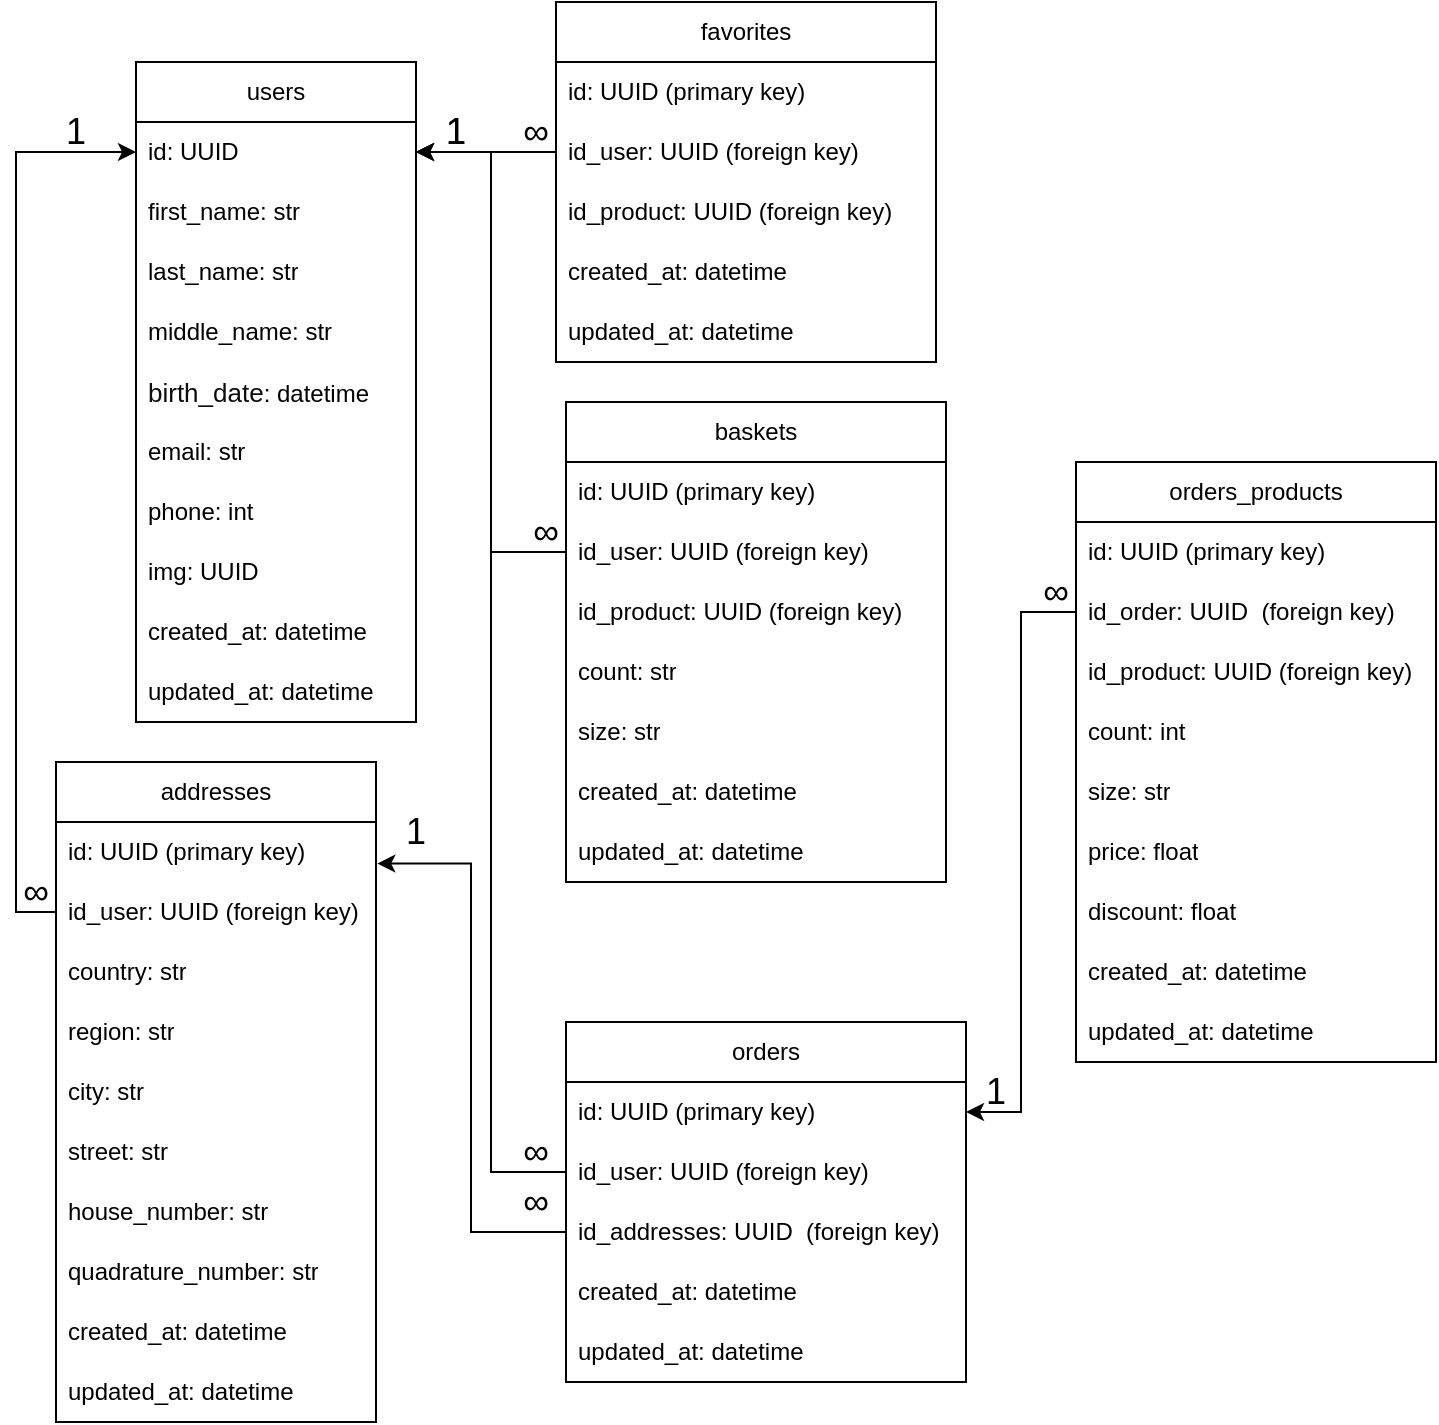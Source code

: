 <mxfile version="28.2.5">
  <diagram name="Страница — 1" id="_ijX1Y52g_BesRfUZ9vy">
    <mxGraphModel dx="426" dy="455" grid="1" gridSize="10" guides="1" tooltips="1" connect="1" arrows="1" fold="1" page="1" pageScale="1" pageWidth="827" pageHeight="1169" math="0" shadow="0">
      <root>
        <mxCell id="0" />
        <mxCell id="1" parent="0" />
        <mxCell id="XMz7dB00b7zc_NJ-H7u2-2" value="users" style="swimlane;fontStyle=0;childLayout=stackLayout;horizontal=1;startSize=30;horizontalStack=0;resizeParent=1;resizeParentMax=0;resizeLast=0;collapsible=1;marginBottom=0;whiteSpace=wrap;html=1;" vertex="1" parent="1">
          <mxGeometry x="440" y="330" width="140" height="330" as="geometry" />
        </mxCell>
        <mxCell id="XMz7dB00b7zc_NJ-H7u2-3" value="id: UUID" style="text;strokeColor=none;fillColor=none;align=left;verticalAlign=middle;spacingLeft=4;spacingRight=4;overflow=hidden;points=[[0,0.5],[1,0.5]];portConstraint=eastwest;rotatable=0;whiteSpace=wrap;html=1;" vertex="1" parent="XMz7dB00b7zc_NJ-H7u2-2">
          <mxGeometry y="30" width="140" height="30" as="geometry" />
        </mxCell>
        <mxCell id="XMz7dB00b7zc_NJ-H7u2-4" value="first_name: str" style="text;strokeColor=none;fillColor=none;align=left;verticalAlign=middle;spacingLeft=4;spacingRight=4;overflow=hidden;points=[[0,0.5],[1,0.5]];portConstraint=eastwest;rotatable=0;whiteSpace=wrap;html=1;" vertex="1" parent="XMz7dB00b7zc_NJ-H7u2-2">
          <mxGeometry y="60" width="140" height="30" as="geometry" />
        </mxCell>
        <mxCell id="XMz7dB00b7zc_NJ-H7u2-8" value="last_name: str" style="text;strokeColor=none;fillColor=none;align=left;verticalAlign=middle;spacingLeft=4;spacingRight=4;overflow=hidden;points=[[0,0.5],[1,0.5]];portConstraint=eastwest;rotatable=0;whiteSpace=wrap;html=1;" vertex="1" parent="XMz7dB00b7zc_NJ-H7u2-2">
          <mxGeometry y="90" width="140" height="30" as="geometry" />
        </mxCell>
        <mxCell id="XMz7dB00b7zc_NJ-H7u2-5" value="middle_name: str" style="text;strokeColor=none;fillColor=none;align=left;verticalAlign=middle;spacingLeft=4;spacingRight=4;overflow=hidden;points=[[0,0.5],[1,0.5]];portConstraint=eastwest;rotatable=0;whiteSpace=wrap;html=1;" vertex="1" parent="XMz7dB00b7zc_NJ-H7u2-2">
          <mxGeometry y="120" width="140" height="30" as="geometry" />
        </mxCell>
        <mxCell id="XMz7dB00b7zc_NJ-H7u2-7" value="&lt;span style=&quot;background-color: transparent; font-family: inherit; font-style: inherit; font-variant-ligatures: inherit; font-variant-caps: inherit; font-weight: inherit; white-space: inherit; color: rgb(12, 13, 14); font-size: 13px;&quot;&gt;birth_date&lt;/span&gt;: datetime" style="text;strokeColor=none;fillColor=none;align=left;verticalAlign=middle;spacingLeft=4;spacingRight=4;overflow=hidden;points=[[0,0.5],[1,0.5]];portConstraint=eastwest;rotatable=0;whiteSpace=wrap;html=1;" vertex="1" parent="XMz7dB00b7zc_NJ-H7u2-2">
          <mxGeometry y="150" width="140" height="30" as="geometry" />
        </mxCell>
        <mxCell id="XMz7dB00b7zc_NJ-H7u2-10" value="email: str" style="text;strokeColor=none;fillColor=none;align=left;verticalAlign=middle;spacingLeft=4;spacingRight=4;overflow=hidden;points=[[0,0.5],[1,0.5]];portConstraint=eastwest;rotatable=0;whiteSpace=wrap;html=1;" vertex="1" parent="XMz7dB00b7zc_NJ-H7u2-2">
          <mxGeometry y="180" width="140" height="30" as="geometry" />
        </mxCell>
        <mxCell id="XMz7dB00b7zc_NJ-H7u2-9" value="phone: int" style="text;strokeColor=none;fillColor=none;align=left;verticalAlign=middle;spacingLeft=4;spacingRight=4;overflow=hidden;points=[[0,0.5],[1,0.5]];portConstraint=eastwest;rotatable=0;whiteSpace=wrap;html=1;" vertex="1" parent="XMz7dB00b7zc_NJ-H7u2-2">
          <mxGeometry y="210" width="140" height="30" as="geometry" />
        </mxCell>
        <mxCell id="XMz7dB00b7zc_NJ-H7u2-79" value="img: UUID" style="text;strokeColor=none;fillColor=none;align=left;verticalAlign=middle;spacingLeft=4;spacingRight=4;overflow=hidden;points=[[0,0.5],[1,0.5]];portConstraint=eastwest;rotatable=0;whiteSpace=wrap;html=1;" vertex="1" parent="XMz7dB00b7zc_NJ-H7u2-2">
          <mxGeometry y="240" width="140" height="30" as="geometry" />
        </mxCell>
        <mxCell id="XMz7dB00b7zc_NJ-H7u2-11" value="created_at: datetime" style="text;strokeColor=none;fillColor=none;align=left;verticalAlign=middle;spacingLeft=4;spacingRight=4;overflow=hidden;points=[[0,0.5],[1,0.5]];portConstraint=eastwest;rotatable=0;whiteSpace=wrap;html=1;" vertex="1" parent="XMz7dB00b7zc_NJ-H7u2-2">
          <mxGeometry y="270" width="140" height="30" as="geometry" />
        </mxCell>
        <mxCell id="XMz7dB00b7zc_NJ-H7u2-12" value="updated_at: datetime" style="text;strokeColor=none;fillColor=none;align=left;verticalAlign=middle;spacingLeft=4;spacingRight=4;overflow=hidden;points=[[0,0.5],[1,0.5]];portConstraint=eastwest;rotatable=0;whiteSpace=wrap;html=1;" vertex="1" parent="XMz7dB00b7zc_NJ-H7u2-2">
          <mxGeometry y="300" width="140" height="30" as="geometry" />
        </mxCell>
        <mxCell id="XMz7dB00b7zc_NJ-H7u2-13" value="addresses" style="swimlane;fontStyle=0;childLayout=stackLayout;horizontal=1;startSize=30;horizontalStack=0;resizeParent=1;resizeParentMax=0;resizeLast=0;collapsible=1;marginBottom=0;whiteSpace=wrap;html=1;" vertex="1" parent="1">
          <mxGeometry x="400" y="680" width="160" height="330" as="geometry" />
        </mxCell>
        <mxCell id="XMz7dB00b7zc_NJ-H7u2-14" value="id: UUID&amp;nbsp;(primary key)" style="text;strokeColor=none;fillColor=none;align=left;verticalAlign=middle;spacingLeft=4;spacingRight=4;overflow=hidden;points=[[0,0.5],[1,0.5]];portConstraint=eastwest;rotatable=0;whiteSpace=wrap;html=1;" vertex="1" parent="XMz7dB00b7zc_NJ-H7u2-13">
          <mxGeometry y="30" width="160" height="30" as="geometry" />
        </mxCell>
        <mxCell id="XMz7dB00b7zc_NJ-H7u2-15" value="id_user: UUID (foreign key)" style="text;strokeColor=none;fillColor=none;align=left;verticalAlign=middle;spacingLeft=4;spacingRight=4;overflow=hidden;points=[[0,0.5],[1,0.5]];portConstraint=eastwest;rotatable=0;whiteSpace=wrap;html=1;" vertex="1" parent="XMz7dB00b7zc_NJ-H7u2-13">
          <mxGeometry y="60" width="160" height="30" as="geometry" />
        </mxCell>
        <mxCell id="XMz7dB00b7zc_NJ-H7u2-16" value="&lt;span style=&quot;white-space-collapse: preserve;&quot; data-src-align=&quot;0:6&quot; class=&quot;aNeGP0gI0B9AV8JaHPyH&quot;&gt;country&lt;/span&gt;: str" style="text;strokeColor=none;fillColor=none;align=left;verticalAlign=middle;spacingLeft=4;spacingRight=4;overflow=hidden;points=[[0,0.5],[1,0.5]];portConstraint=eastwest;rotatable=0;whiteSpace=wrap;html=1;" vertex="1" parent="XMz7dB00b7zc_NJ-H7u2-13">
          <mxGeometry y="90" width="160" height="30" as="geometry" />
        </mxCell>
        <mxCell id="XMz7dB00b7zc_NJ-H7u2-17" value="&lt;span style=&quot;white-space-collapse: preserve;&quot; data-src-align=&quot;0:6&quot; class=&quot;aNeGP0gI0B9AV8JaHPyH&quot;&gt;region&lt;/span&gt;: str" style="text;strokeColor=none;fillColor=none;align=left;verticalAlign=middle;spacingLeft=4;spacingRight=4;overflow=hidden;points=[[0,0.5],[1,0.5]];portConstraint=eastwest;rotatable=0;whiteSpace=wrap;html=1;" vertex="1" parent="XMz7dB00b7zc_NJ-H7u2-13">
          <mxGeometry y="120" width="160" height="30" as="geometry" />
        </mxCell>
        <mxCell id="XMz7dB00b7zc_NJ-H7u2-18" value="&lt;span style=&quot;white-space-collapse: preserve;&quot; data-src-align=&quot;0:5&quot; class=&quot;aNeGP0gI0B9AV8JaHPyH&quot;&gt;city: str&lt;/span&gt;" style="text;strokeColor=none;fillColor=none;align=left;verticalAlign=middle;spacingLeft=4;spacingRight=4;overflow=hidden;points=[[0,0.5],[1,0.5]];portConstraint=eastwest;rotatable=0;whiteSpace=wrap;html=1;" vertex="1" parent="XMz7dB00b7zc_NJ-H7u2-13">
          <mxGeometry y="150" width="160" height="30" as="geometry" />
        </mxCell>
        <mxCell id="XMz7dB00b7zc_NJ-H7u2-19" value="&lt;span style=&quot;white-space-collapse: preserve;&quot; data-src-align=&quot;0:5&quot; class=&quot;aNeGP0gI0B9AV8JaHPyH&quot;&gt;street&lt;/span&gt;: str" style="text;strokeColor=none;fillColor=none;align=left;verticalAlign=middle;spacingLeft=4;spacingRight=4;overflow=hidden;points=[[0,0.5],[1,0.5]];portConstraint=eastwest;rotatable=0;whiteSpace=wrap;html=1;" vertex="1" parent="XMz7dB00b7zc_NJ-H7u2-13">
          <mxGeometry y="180" width="160" height="30" as="geometry" />
        </mxCell>
        <mxCell id="XMz7dB00b7zc_NJ-H7u2-20" value="&lt;span style=&quot;white-space-collapse: preserve;&quot; data-src-align=&quot;0:5&quot; class=&quot;aNeGP0gI0B9AV8JaHPyH&quot;&gt;house_number&lt;/span&gt;: str" style="text;strokeColor=none;fillColor=none;align=left;verticalAlign=middle;spacingLeft=4;spacingRight=4;overflow=hidden;points=[[0,0.5],[1,0.5]];portConstraint=eastwest;rotatable=0;whiteSpace=wrap;html=1;" vertex="1" parent="XMz7dB00b7zc_NJ-H7u2-13">
          <mxGeometry y="210" width="160" height="30" as="geometry" />
        </mxCell>
        <mxCell id="XMz7dB00b7zc_NJ-H7u2-21" value="&lt;span style=&quot;white-space-collapse: preserve;&quot;&gt;quadrature_&lt;/span&gt;&lt;span style=&quot;white-space-collapse: preserve;&quot; data-src-align=&quot;0:14&quot; class=&quot;aNeGP0gI0B9AV8JaHPyH&quot;&gt;number&lt;/span&gt;: str" style="text;strokeColor=none;fillColor=none;align=left;verticalAlign=middle;spacingLeft=4;spacingRight=4;overflow=hidden;points=[[0,0.5],[1,0.5]];portConstraint=eastwest;rotatable=0;whiteSpace=wrap;html=1;" vertex="1" parent="XMz7dB00b7zc_NJ-H7u2-13">
          <mxGeometry y="240" width="160" height="30" as="geometry" />
        </mxCell>
        <mxCell id="XMz7dB00b7zc_NJ-H7u2-22" value="created_at: datetime" style="text;strokeColor=none;fillColor=none;align=left;verticalAlign=middle;spacingLeft=4;spacingRight=4;overflow=hidden;points=[[0,0.5],[1,0.5]];portConstraint=eastwest;rotatable=0;whiteSpace=wrap;html=1;" vertex="1" parent="XMz7dB00b7zc_NJ-H7u2-13">
          <mxGeometry y="270" width="160" height="30" as="geometry" />
        </mxCell>
        <mxCell id="XMz7dB00b7zc_NJ-H7u2-23" value="updated_at: datetime" style="text;strokeColor=none;fillColor=none;align=left;verticalAlign=middle;spacingLeft=4;spacingRight=4;overflow=hidden;points=[[0,0.5],[1,0.5]];portConstraint=eastwest;rotatable=0;whiteSpace=wrap;html=1;" vertex="1" parent="XMz7dB00b7zc_NJ-H7u2-13">
          <mxGeometry y="300" width="160" height="30" as="geometry" />
        </mxCell>
        <mxCell id="XMz7dB00b7zc_NJ-H7u2-24" value="&lt;span style=&quot;white-space-collapse: preserve;&quot; data-src-align=&quot;0:7&quot; class=&quot;aNeGP0gI0B9AV8JaHPyH&quot;&gt;baskets&lt;/span&gt;" style="swimlane;fontStyle=0;childLayout=stackLayout;horizontal=1;startSize=30;horizontalStack=0;resizeParent=1;resizeParentMax=0;resizeLast=0;collapsible=1;marginBottom=0;whiteSpace=wrap;html=1;" vertex="1" parent="1">
          <mxGeometry x="655" y="500" width="190" height="240" as="geometry" />
        </mxCell>
        <mxCell id="XMz7dB00b7zc_NJ-H7u2-25" value="id: UUID&amp;nbsp;(primary key)" style="text;strokeColor=none;fillColor=none;align=left;verticalAlign=middle;spacingLeft=4;spacingRight=4;overflow=hidden;points=[[0,0.5],[1,0.5]];portConstraint=eastwest;rotatable=0;whiteSpace=wrap;html=1;" vertex="1" parent="XMz7dB00b7zc_NJ-H7u2-24">
          <mxGeometry y="30" width="190" height="30" as="geometry" />
        </mxCell>
        <mxCell id="XMz7dB00b7zc_NJ-H7u2-26" value="id_user: UUID (foreign key)" style="text;strokeColor=none;fillColor=none;align=left;verticalAlign=middle;spacingLeft=4;spacingRight=4;overflow=hidden;points=[[0,0.5],[1,0.5]];portConstraint=eastwest;rotatable=0;whiteSpace=wrap;html=1;" vertex="1" parent="XMz7dB00b7zc_NJ-H7u2-24">
          <mxGeometry y="60" width="190" height="30" as="geometry" />
        </mxCell>
        <mxCell id="XMz7dB00b7zc_NJ-H7u2-27" value="id_product: UUID&amp;nbsp;(foreign key)" style="text;strokeColor=none;fillColor=none;align=left;verticalAlign=middle;spacingLeft=4;spacingRight=4;overflow=hidden;points=[[0,0.5],[1,0.5]];portConstraint=eastwest;rotatable=0;whiteSpace=wrap;html=1;" vertex="1" parent="XMz7dB00b7zc_NJ-H7u2-24">
          <mxGeometry y="90" width="190" height="30" as="geometry" />
        </mxCell>
        <mxCell id="XMz7dB00b7zc_NJ-H7u2-28" value="&lt;span style=&quot;white-space-collapse: preserve;&quot;&gt;count&lt;/span&gt;: str" style="text;strokeColor=none;fillColor=none;align=left;verticalAlign=middle;spacingLeft=4;spacingRight=4;overflow=hidden;points=[[0,0.5],[1,0.5]];portConstraint=eastwest;rotatable=0;whiteSpace=wrap;html=1;" vertex="1" parent="XMz7dB00b7zc_NJ-H7u2-24">
          <mxGeometry y="120" width="190" height="30" as="geometry" />
        </mxCell>
        <mxCell id="XMz7dB00b7zc_NJ-H7u2-52" value="&lt;span style=&quot;white-space-collapse: preserve;&quot;&gt;size&lt;/span&gt;: str" style="text;strokeColor=none;fillColor=none;align=left;verticalAlign=middle;spacingLeft=4;spacingRight=4;overflow=hidden;points=[[0,0.5],[1,0.5]];portConstraint=eastwest;rotatable=0;whiteSpace=wrap;html=1;" vertex="1" parent="XMz7dB00b7zc_NJ-H7u2-24">
          <mxGeometry y="150" width="190" height="30" as="geometry" />
        </mxCell>
        <mxCell id="XMz7dB00b7zc_NJ-H7u2-29" value="created_at: datetime" style="text;strokeColor=none;fillColor=none;align=left;verticalAlign=middle;spacingLeft=4;spacingRight=4;overflow=hidden;points=[[0,0.5],[1,0.5]];portConstraint=eastwest;rotatable=0;whiteSpace=wrap;html=1;" vertex="1" parent="XMz7dB00b7zc_NJ-H7u2-24">
          <mxGeometry y="180" width="190" height="30" as="geometry" />
        </mxCell>
        <mxCell id="XMz7dB00b7zc_NJ-H7u2-30" value="updated_at: datetime" style="text;strokeColor=none;fillColor=none;align=left;verticalAlign=middle;spacingLeft=4;spacingRight=4;overflow=hidden;points=[[0,0.5],[1,0.5]];portConstraint=eastwest;rotatable=0;whiteSpace=wrap;html=1;" vertex="1" parent="XMz7dB00b7zc_NJ-H7u2-24">
          <mxGeometry y="210" width="190" height="30" as="geometry" />
        </mxCell>
        <mxCell id="XMz7dB00b7zc_NJ-H7u2-31" value="&lt;span style=&quot;white-space-collapse: preserve;&quot; data-src-align=&quot;0:5&quot; class=&quot;aNeGP0gI0B9AV8JaHPyH&quot;&gt;orders&lt;/span&gt;" style="swimlane;fontStyle=0;childLayout=stackLayout;horizontal=1;startSize=30;horizontalStack=0;resizeParent=1;resizeParentMax=0;resizeLast=0;collapsible=1;marginBottom=0;whiteSpace=wrap;html=1;" vertex="1" parent="1">
          <mxGeometry x="655" y="810" width="200" height="180" as="geometry" />
        </mxCell>
        <mxCell id="XMz7dB00b7zc_NJ-H7u2-32" value="id: UUID&amp;nbsp;(primary key)" style="text;strokeColor=none;fillColor=none;align=left;verticalAlign=middle;spacingLeft=4;spacingRight=4;overflow=hidden;points=[[0,0.5],[1,0.5]];portConstraint=eastwest;rotatable=0;whiteSpace=wrap;html=1;" vertex="1" parent="XMz7dB00b7zc_NJ-H7u2-31">
          <mxGeometry y="30" width="200" height="30" as="geometry" />
        </mxCell>
        <mxCell id="XMz7dB00b7zc_NJ-H7u2-33" value="id_user: UUID (foreign key)" style="text;strokeColor=none;fillColor=none;align=left;verticalAlign=middle;spacingLeft=4;spacingRight=4;overflow=hidden;points=[[0,0.5],[1,0.5]];portConstraint=eastwest;rotatable=0;whiteSpace=wrap;html=1;" vertex="1" parent="XMz7dB00b7zc_NJ-H7u2-31">
          <mxGeometry y="60" width="200" height="30" as="geometry" />
        </mxCell>
        <mxCell id="XMz7dB00b7zc_NJ-H7u2-34" value="id_addresses: UUID&amp;nbsp;&amp;nbsp;(foreign key)" style="text;strokeColor=none;fillColor=none;align=left;verticalAlign=middle;spacingLeft=4;spacingRight=4;overflow=hidden;points=[[0,0.5],[1,0.5]];portConstraint=eastwest;rotatable=0;whiteSpace=wrap;html=1;" vertex="1" parent="XMz7dB00b7zc_NJ-H7u2-31">
          <mxGeometry y="90" width="200" height="30" as="geometry" />
        </mxCell>
        <mxCell id="XMz7dB00b7zc_NJ-H7u2-35" value="created_at: datetime" style="text;strokeColor=none;fillColor=none;align=left;verticalAlign=middle;spacingLeft=4;spacingRight=4;overflow=hidden;points=[[0,0.5],[1,0.5]];portConstraint=eastwest;rotatable=0;whiteSpace=wrap;html=1;" vertex="1" parent="XMz7dB00b7zc_NJ-H7u2-31">
          <mxGeometry y="120" width="200" height="30" as="geometry" />
        </mxCell>
        <mxCell id="XMz7dB00b7zc_NJ-H7u2-36" value="updated_at: datetime" style="text;strokeColor=none;fillColor=none;align=left;verticalAlign=middle;spacingLeft=4;spacingRight=4;overflow=hidden;points=[[0,0.5],[1,0.5]];portConstraint=eastwest;rotatable=0;whiteSpace=wrap;html=1;" vertex="1" parent="XMz7dB00b7zc_NJ-H7u2-31">
          <mxGeometry y="150" width="200" height="30" as="geometry" />
        </mxCell>
        <mxCell id="XMz7dB00b7zc_NJ-H7u2-37" value="&lt;span style=&quot;white-space-collapse: preserve;&quot;&gt;orders_products&lt;/span&gt;" style="swimlane;fontStyle=0;childLayout=stackLayout;horizontal=1;startSize=30;horizontalStack=0;resizeParent=1;resizeParentMax=0;resizeLast=0;collapsible=1;marginBottom=0;whiteSpace=wrap;html=1;" vertex="1" parent="1">
          <mxGeometry x="910" y="530" width="180" height="300" as="geometry" />
        </mxCell>
        <mxCell id="XMz7dB00b7zc_NJ-H7u2-38" value="id: UUID&amp;nbsp;(primary key)" style="text;strokeColor=none;fillColor=none;align=left;verticalAlign=middle;spacingLeft=4;spacingRight=4;overflow=hidden;points=[[0,0.5],[1,0.5]];portConstraint=eastwest;rotatable=0;whiteSpace=wrap;html=1;" vertex="1" parent="XMz7dB00b7zc_NJ-H7u2-37">
          <mxGeometry y="30" width="180" height="30" as="geometry" />
        </mxCell>
        <mxCell id="XMz7dB00b7zc_NJ-H7u2-39" value="id_order: UUID&amp;nbsp;&amp;nbsp;(foreign key)" style="text;strokeColor=none;fillColor=none;align=left;verticalAlign=middle;spacingLeft=4;spacingRight=4;overflow=hidden;points=[[0,0.5],[1,0.5]];portConstraint=eastwest;rotatable=0;whiteSpace=wrap;html=1;" vertex="1" parent="XMz7dB00b7zc_NJ-H7u2-37">
          <mxGeometry y="60" width="180" height="30" as="geometry" />
        </mxCell>
        <mxCell id="XMz7dB00b7zc_NJ-H7u2-40" value="id_product: UUID&amp;nbsp;(foreign key)" style="text;strokeColor=none;fillColor=none;align=left;verticalAlign=middle;spacingLeft=4;spacingRight=4;overflow=hidden;points=[[0,0.5],[1,0.5]];portConstraint=eastwest;rotatable=0;whiteSpace=wrap;html=1;" vertex="1" parent="XMz7dB00b7zc_NJ-H7u2-37">
          <mxGeometry y="90" width="180" height="30" as="geometry" />
        </mxCell>
        <mxCell id="XMz7dB00b7zc_NJ-H7u2-41" value="&lt;span style=&quot;white-space-collapse: preserve;&quot; data-src-align=&quot;0:6&quot; class=&quot;aNeGP0gI0B9AV8JaHPyH&quot;&gt;count&lt;/span&gt;: int" style="text;strokeColor=none;fillColor=none;align=left;verticalAlign=middle;spacingLeft=4;spacingRight=4;overflow=hidden;points=[[0,0.5],[1,0.5]];portConstraint=eastwest;rotatable=0;whiteSpace=wrap;html=1;" vertex="1" parent="XMz7dB00b7zc_NJ-H7u2-37">
          <mxGeometry y="120" width="180" height="30" as="geometry" />
        </mxCell>
        <mxCell id="XMz7dB00b7zc_NJ-H7u2-53" value="&lt;span style=&quot;white-space-collapse: preserve;&quot;&gt;size&lt;/span&gt;: str" style="text;strokeColor=none;fillColor=none;align=left;verticalAlign=middle;spacingLeft=4;spacingRight=4;overflow=hidden;points=[[0,0.5],[1,0.5]];portConstraint=eastwest;rotatable=0;whiteSpace=wrap;html=1;" vertex="1" parent="XMz7dB00b7zc_NJ-H7u2-37">
          <mxGeometry y="150" width="180" height="30" as="geometry" />
        </mxCell>
        <mxCell id="XMz7dB00b7zc_NJ-H7u2-42" value="&lt;span style=&quot;white-space-collapse: preserve;&quot;&gt;price: float&lt;/span&gt;" style="text;strokeColor=none;fillColor=none;align=left;verticalAlign=middle;spacingLeft=4;spacingRight=4;overflow=hidden;points=[[0,0.5],[1,0.5]];portConstraint=eastwest;rotatable=0;whiteSpace=wrap;html=1;" vertex="1" parent="XMz7dB00b7zc_NJ-H7u2-37">
          <mxGeometry y="180" width="180" height="30" as="geometry" />
        </mxCell>
        <mxCell id="XMz7dB00b7zc_NJ-H7u2-43" value="&lt;span style=&quot;white-space-collapse: preserve;&quot; data-src-align=&quot;0:6&quot; class=&quot;aNeGP0gI0B9AV8JaHPyH&quot;&gt;discount: float&lt;/span&gt;" style="text;strokeColor=none;fillColor=none;align=left;verticalAlign=middle;spacingLeft=4;spacingRight=4;overflow=hidden;points=[[0,0.5],[1,0.5]];portConstraint=eastwest;rotatable=0;whiteSpace=wrap;html=1;" vertex="1" parent="XMz7dB00b7zc_NJ-H7u2-37">
          <mxGeometry y="210" width="180" height="30" as="geometry" />
        </mxCell>
        <mxCell id="XMz7dB00b7zc_NJ-H7u2-44" value="created_at: datetime" style="text;strokeColor=none;fillColor=none;align=left;verticalAlign=middle;spacingLeft=4;spacingRight=4;overflow=hidden;points=[[0,0.5],[1,0.5]];portConstraint=eastwest;rotatable=0;whiteSpace=wrap;html=1;" vertex="1" parent="XMz7dB00b7zc_NJ-H7u2-37">
          <mxGeometry y="240" width="180" height="30" as="geometry" />
        </mxCell>
        <mxCell id="XMz7dB00b7zc_NJ-H7u2-45" value="updated_at: datetime" style="text;strokeColor=none;fillColor=none;align=left;verticalAlign=middle;spacingLeft=4;spacingRight=4;overflow=hidden;points=[[0,0.5],[1,0.5]];portConstraint=eastwest;rotatable=0;whiteSpace=wrap;html=1;" vertex="1" parent="XMz7dB00b7zc_NJ-H7u2-37">
          <mxGeometry y="270" width="180" height="30" as="geometry" />
        </mxCell>
        <mxCell id="XMz7dB00b7zc_NJ-H7u2-46" value="&lt;span style=&quot;white-space-collapse: preserve;&quot; data-src-align=&quot;0:9&quot; class=&quot;aNeGP0gI0B9AV8JaHPyH&quot;&gt;favorites&lt;/span&gt;" style="swimlane;fontStyle=0;childLayout=stackLayout;horizontal=1;startSize=30;horizontalStack=0;resizeParent=1;resizeParentMax=0;resizeLast=0;collapsible=1;marginBottom=0;whiteSpace=wrap;html=1;" vertex="1" parent="1">
          <mxGeometry x="650" y="300" width="190" height="180" as="geometry" />
        </mxCell>
        <mxCell id="XMz7dB00b7zc_NJ-H7u2-47" value="id: UUID&amp;nbsp;(primary key)" style="text;strokeColor=none;fillColor=none;align=left;verticalAlign=middle;spacingLeft=4;spacingRight=4;overflow=hidden;points=[[0,0.5],[1,0.5]];portConstraint=eastwest;rotatable=0;whiteSpace=wrap;html=1;" vertex="1" parent="XMz7dB00b7zc_NJ-H7u2-46">
          <mxGeometry y="30" width="190" height="30" as="geometry" />
        </mxCell>
        <mxCell id="XMz7dB00b7zc_NJ-H7u2-48" value="id_user: UUID (foreign key)" style="text;strokeColor=none;fillColor=none;align=left;verticalAlign=middle;spacingLeft=4;spacingRight=4;overflow=hidden;points=[[0,0.5],[1,0.5]];portConstraint=eastwest;rotatable=0;whiteSpace=wrap;html=1;" vertex="1" parent="XMz7dB00b7zc_NJ-H7u2-46">
          <mxGeometry y="60" width="190" height="30" as="geometry" />
        </mxCell>
        <mxCell id="XMz7dB00b7zc_NJ-H7u2-49" value="id_product: UUID&amp;nbsp;(foreign key)" style="text;strokeColor=none;fillColor=none;align=left;verticalAlign=middle;spacingLeft=4;spacingRight=4;overflow=hidden;points=[[0,0.5],[1,0.5]];portConstraint=eastwest;rotatable=0;whiteSpace=wrap;html=1;" vertex="1" parent="XMz7dB00b7zc_NJ-H7u2-46">
          <mxGeometry y="90" width="190" height="30" as="geometry" />
        </mxCell>
        <mxCell id="XMz7dB00b7zc_NJ-H7u2-50" value="created_at: datetime" style="text;strokeColor=none;fillColor=none;align=left;verticalAlign=middle;spacingLeft=4;spacingRight=4;overflow=hidden;points=[[0,0.5],[1,0.5]];portConstraint=eastwest;rotatable=0;whiteSpace=wrap;html=1;" vertex="1" parent="XMz7dB00b7zc_NJ-H7u2-46">
          <mxGeometry y="120" width="190" height="30" as="geometry" />
        </mxCell>
        <mxCell id="XMz7dB00b7zc_NJ-H7u2-51" value="updated_at: datetime" style="text;strokeColor=none;fillColor=none;align=left;verticalAlign=middle;spacingLeft=4;spacingRight=4;overflow=hidden;points=[[0,0.5],[1,0.5]];portConstraint=eastwest;rotatable=0;whiteSpace=wrap;html=1;" vertex="1" parent="XMz7dB00b7zc_NJ-H7u2-46">
          <mxGeometry y="150" width="190" height="30" as="geometry" />
        </mxCell>
        <mxCell id="XMz7dB00b7zc_NJ-H7u2-54" style="edgeStyle=orthogonalEdgeStyle;rounded=0;orthogonalLoop=1;jettySize=auto;html=1;exitX=0;exitY=0.5;exitDx=0;exitDy=0;entryX=1;entryY=0.5;entryDx=0;entryDy=0;" edge="1" parent="1" source="XMz7dB00b7zc_NJ-H7u2-26" target="XMz7dB00b7zc_NJ-H7u2-3">
          <mxGeometry relative="1" as="geometry" />
        </mxCell>
        <mxCell id="XMz7dB00b7zc_NJ-H7u2-56" style="edgeStyle=orthogonalEdgeStyle;rounded=0;orthogonalLoop=1;jettySize=auto;html=1;exitX=0;exitY=0.5;exitDx=0;exitDy=0;entryX=1;entryY=0.5;entryDx=0;entryDy=0;" edge="1" parent="1" source="XMz7dB00b7zc_NJ-H7u2-33" target="XMz7dB00b7zc_NJ-H7u2-3">
          <mxGeometry relative="1" as="geometry" />
        </mxCell>
        <mxCell id="XMz7dB00b7zc_NJ-H7u2-57" style="edgeStyle=orthogonalEdgeStyle;rounded=0;orthogonalLoop=1;jettySize=auto;html=1;exitX=0;exitY=0.5;exitDx=0;exitDy=0;entryX=1;entryY=0.5;entryDx=0;entryDy=0;" edge="1" parent="1" source="XMz7dB00b7zc_NJ-H7u2-39" target="XMz7dB00b7zc_NJ-H7u2-32">
          <mxGeometry relative="1" as="geometry" />
        </mxCell>
        <mxCell id="XMz7dB00b7zc_NJ-H7u2-59" style="edgeStyle=orthogonalEdgeStyle;rounded=0;orthogonalLoop=1;jettySize=auto;html=1;exitX=0;exitY=0.5;exitDx=0;exitDy=0;entryX=1;entryY=0.5;entryDx=0;entryDy=0;" edge="1" parent="1" source="XMz7dB00b7zc_NJ-H7u2-48" target="XMz7dB00b7zc_NJ-H7u2-3">
          <mxGeometry relative="1" as="geometry" />
        </mxCell>
        <mxCell id="XMz7dB00b7zc_NJ-H7u2-60" value="&lt;font style=&quot;font-size: 18px;&quot;&gt;∞&lt;/font&gt;" style="text;html=1;align=center;verticalAlign=middle;whiteSpace=wrap;rounded=0;" vertex="1" parent="1">
          <mxGeometry x="630" y="360" width="20" height="10" as="geometry" />
        </mxCell>
        <mxCell id="XMz7dB00b7zc_NJ-H7u2-61" value="&lt;font style=&quot;font-size: 18px;&quot;&gt;∞&lt;/font&gt;" style="text;html=1;align=center;verticalAlign=middle;whiteSpace=wrap;rounded=0;" vertex="1" parent="1">
          <mxGeometry x="635" y="560" width="20" height="10" as="geometry" />
        </mxCell>
        <mxCell id="XMz7dB00b7zc_NJ-H7u2-62" value="&lt;font style=&quot;font-size: 18px;&quot;&gt;∞&lt;/font&gt;" style="text;html=1;align=center;verticalAlign=middle;whiteSpace=wrap;rounded=0;" vertex="1" parent="1">
          <mxGeometry x="630" y="895" width="20" height="10" as="geometry" />
        </mxCell>
        <mxCell id="XMz7dB00b7zc_NJ-H7u2-64" style="edgeStyle=orthogonalEdgeStyle;rounded=0;orthogonalLoop=1;jettySize=auto;html=1;exitX=0;exitY=0.5;exitDx=0;exitDy=0;entryX=0;entryY=0.5;entryDx=0;entryDy=0;" edge="1" parent="1" source="XMz7dB00b7zc_NJ-H7u2-15" target="XMz7dB00b7zc_NJ-H7u2-3">
          <mxGeometry relative="1" as="geometry" />
        </mxCell>
        <mxCell id="XMz7dB00b7zc_NJ-H7u2-65" value="&lt;font style=&quot;font-size: 18px;&quot;&gt;∞&lt;/font&gt;" style="text;html=1;align=center;verticalAlign=middle;whiteSpace=wrap;rounded=0;" vertex="1" parent="1">
          <mxGeometry x="380" y="740" width="20" height="10" as="geometry" />
        </mxCell>
        <mxCell id="XMz7dB00b7zc_NJ-H7u2-66" value="&lt;font style=&quot;font-size: 18px;&quot;&gt;∞&lt;/font&gt;" style="text;html=1;align=center;verticalAlign=middle;whiteSpace=wrap;rounded=0;" vertex="1" parent="1">
          <mxGeometry x="630" y="870" width="20" height="10" as="geometry" />
        </mxCell>
        <mxCell id="XMz7dB00b7zc_NJ-H7u2-67" value="&lt;font style=&quot;font-size: 18px;&quot;&gt;∞&lt;/font&gt;" style="text;html=1;align=center;verticalAlign=middle;whiteSpace=wrap;rounded=0;" vertex="1" parent="1">
          <mxGeometry x="890" y="590" width="20" height="10" as="geometry" />
        </mxCell>
        <mxCell id="XMz7dB00b7zc_NJ-H7u2-70" value="&lt;font style=&quot;font-size: 18px;&quot;&gt;1&lt;/font&gt;" style="text;html=1;align=center;verticalAlign=middle;whiteSpace=wrap;rounded=0;" vertex="1" parent="1">
          <mxGeometry x="590" y="360" width="20" height="10" as="geometry" />
        </mxCell>
        <mxCell id="XMz7dB00b7zc_NJ-H7u2-71" value="&lt;font style=&quot;font-size: 18px;&quot;&gt;1&lt;/font&gt;" style="text;html=1;align=center;verticalAlign=middle;whiteSpace=wrap;rounded=0;" vertex="1" parent="1">
          <mxGeometry x="590" y="360" width="20" height="10" as="geometry" />
        </mxCell>
        <mxCell id="XMz7dB00b7zc_NJ-H7u2-72" value="&lt;font style=&quot;font-size: 18px;&quot;&gt;1&lt;/font&gt;" style="text;html=1;align=center;verticalAlign=middle;whiteSpace=wrap;rounded=0;" vertex="1" parent="1">
          <mxGeometry x="400" y="360" width="20" height="10" as="geometry" />
        </mxCell>
        <mxCell id="XMz7dB00b7zc_NJ-H7u2-73" value="&lt;font style=&quot;font-size: 18px;&quot;&gt;1&lt;/font&gt;" style="text;html=1;align=center;verticalAlign=middle;whiteSpace=wrap;rounded=0;" vertex="1" parent="1">
          <mxGeometry x="860" y="840" width="20" height="10" as="geometry" />
        </mxCell>
        <mxCell id="XMz7dB00b7zc_NJ-H7u2-74" value="&lt;font style=&quot;font-size: 18px;&quot;&gt;1&lt;/font&gt;" style="text;html=1;align=center;verticalAlign=middle;whiteSpace=wrap;rounded=0;" vertex="1" parent="1">
          <mxGeometry x="570" y="710" width="20" height="10" as="geometry" />
        </mxCell>
        <mxCell id="XMz7dB00b7zc_NJ-H7u2-78" style="edgeStyle=orthogonalEdgeStyle;rounded=0;orthogonalLoop=1;jettySize=auto;html=1;exitX=0;exitY=0.5;exitDx=0;exitDy=0;entryX=1.004;entryY=0.693;entryDx=0;entryDy=0;entryPerimeter=0;" edge="1" parent="1" source="XMz7dB00b7zc_NJ-H7u2-34" target="XMz7dB00b7zc_NJ-H7u2-14">
          <mxGeometry relative="1" as="geometry" />
        </mxCell>
      </root>
    </mxGraphModel>
  </diagram>
</mxfile>
